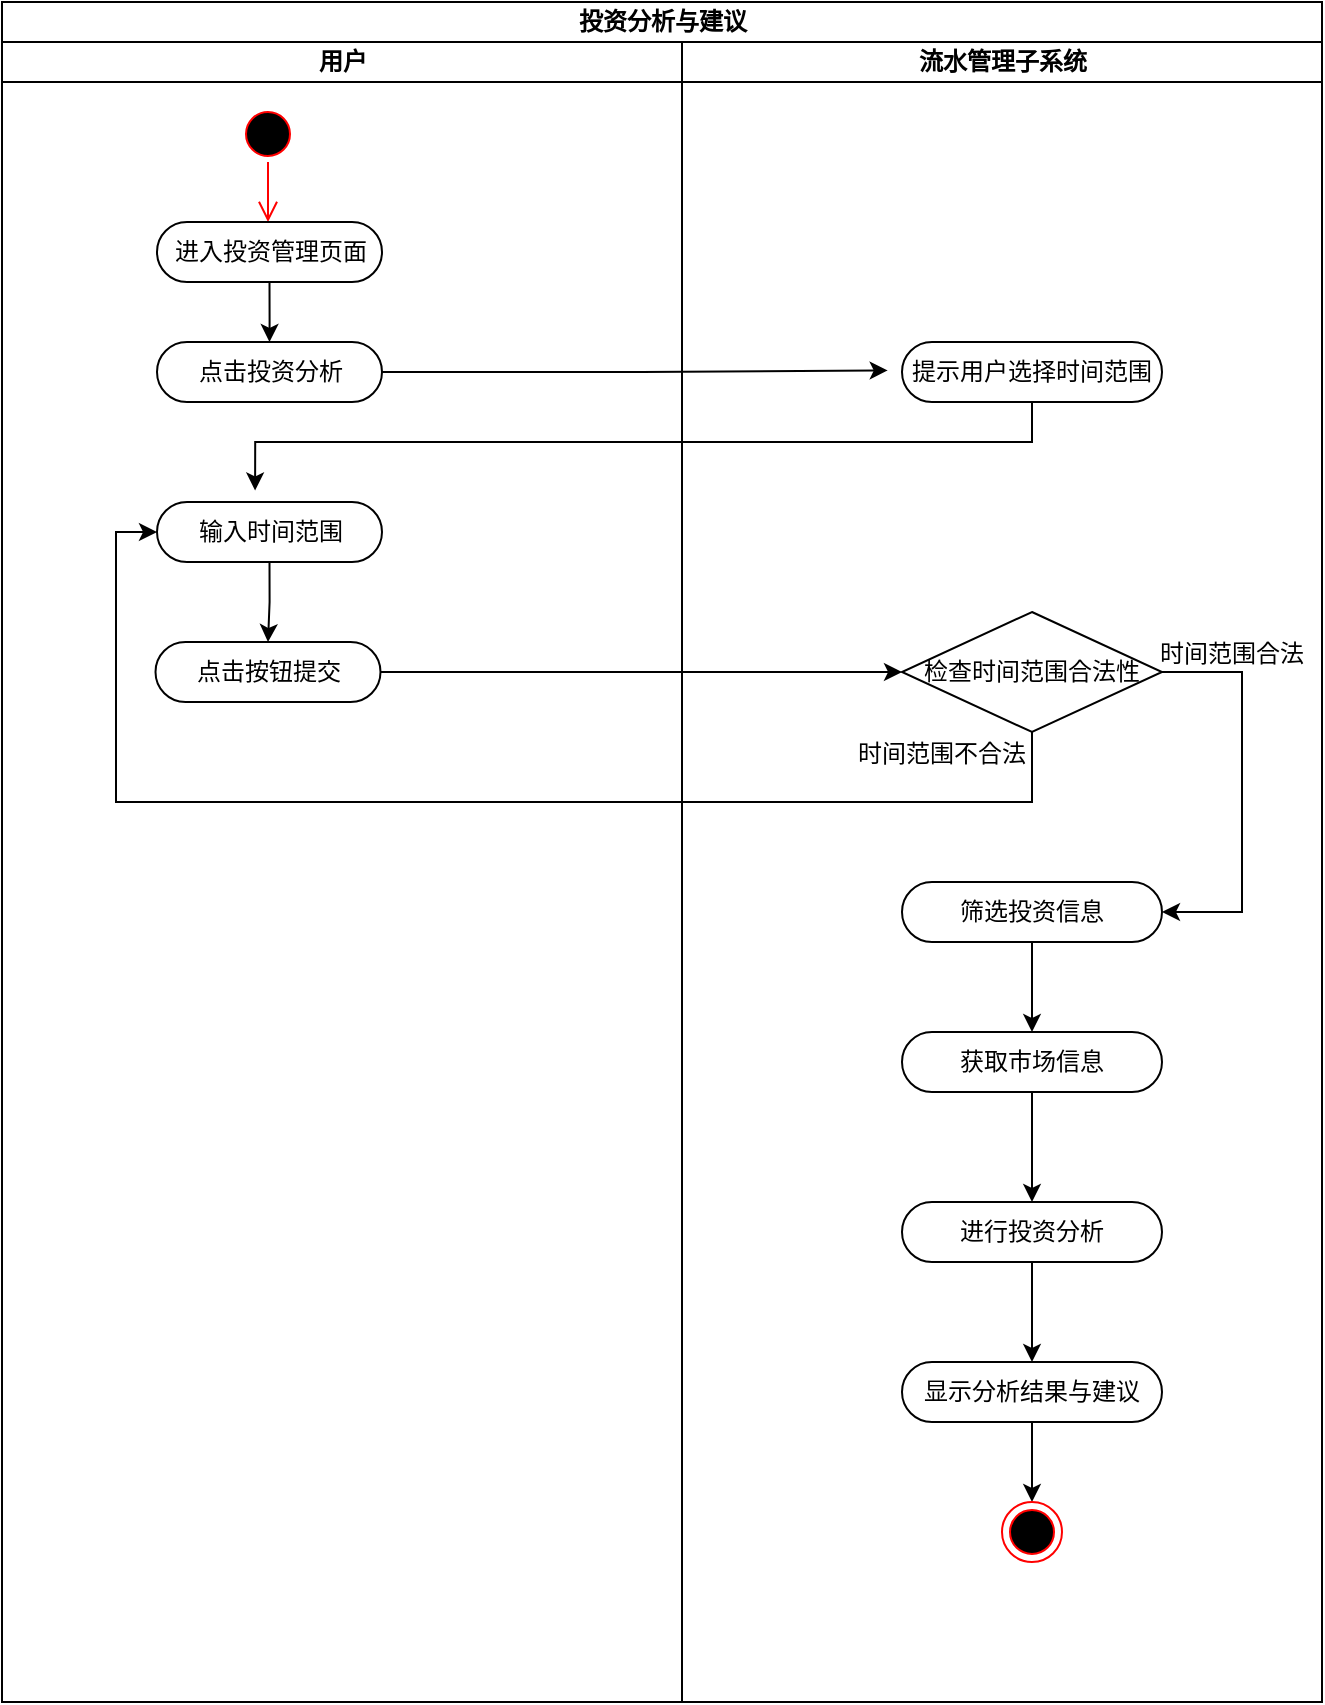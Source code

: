<mxfile version="22.1.18" type="github">
  <diagram id="prtHgNgQTEPvFCAcTncT" name="Page-1">
    <mxGraphModel dx="1173" dy="600" grid="1" gridSize="10" guides="1" tooltips="1" connect="1" arrows="1" fold="1" page="1" pageScale="1" pageWidth="827" pageHeight="1169" math="0" shadow="0">
      <root>
        <mxCell id="0" />
        <mxCell id="1" parent="0" />
        <mxCell id="oDgGD3F3by6BS1TuUeTV-1" value="投资分析与建议" style="swimlane;childLayout=stackLayout;resizeParent=1;resizeParentMax=0;startSize=20;html=1;" parent="1" vertex="1">
          <mxGeometry x="190.0" y="70" width="660" height="850" as="geometry" />
        </mxCell>
        <mxCell id="oDgGD3F3by6BS1TuUeTV-2" value="用户" style="swimlane;startSize=20;html=1;" parent="oDgGD3F3by6BS1TuUeTV-1" vertex="1">
          <mxGeometry y="20" width="340" height="830" as="geometry" />
        </mxCell>
        <mxCell id="oDgGD3F3by6BS1TuUeTV-5" value="" style="ellipse;html=1;shape=startState;fillColor=#000000;strokeColor=#ff0000;" parent="oDgGD3F3by6BS1TuUeTV-2" vertex="1">
          <mxGeometry x="118.0" y="31" width="30" height="30" as="geometry" />
        </mxCell>
        <mxCell id="oDgGD3F3by6BS1TuUeTV-6" value="" style="edgeStyle=orthogonalEdgeStyle;html=1;verticalAlign=bottom;endArrow=open;endSize=8;strokeColor=#ff0000;rounded=0;" parent="oDgGD3F3by6BS1TuUeTV-2" edge="1">
          <mxGeometry relative="1" as="geometry">
            <mxPoint x="133.0" y="90" as="targetPoint" />
            <mxPoint x="133.0" y="60" as="sourcePoint" />
          </mxGeometry>
        </mxCell>
        <mxCell id="oDgGD3F3by6BS1TuUeTV-9" style="edgeStyle=orthogonalEdgeStyle;rounded=0;orthogonalLoop=1;jettySize=auto;html=1;exitX=0.5;exitY=1;exitDx=0;exitDy=0;" parent="oDgGD3F3by6BS1TuUeTV-2" source="oDgGD3F3by6BS1TuUeTV-7" target="oDgGD3F3by6BS1TuUeTV-8" edge="1">
          <mxGeometry relative="1" as="geometry" />
        </mxCell>
        <mxCell id="oDgGD3F3by6BS1TuUeTV-7" value="进入投资管理页面" style="rounded=1;whiteSpace=wrap;html=1;shadow=0;comic=0;labelBackgroundColor=none;strokeWidth=1;fontFamily=Verdana;fontSize=12;align=center;arcSize=50;" parent="oDgGD3F3by6BS1TuUeTV-2" vertex="1">
          <mxGeometry x="77.5" y="90" width="112.5" height="30" as="geometry" />
        </mxCell>
        <mxCell id="oDgGD3F3by6BS1TuUeTV-8" value="点击投资分析" style="rounded=1;whiteSpace=wrap;html=1;shadow=0;comic=0;labelBackgroundColor=none;strokeWidth=1;fontFamily=Verdana;fontSize=12;align=center;arcSize=50;" parent="oDgGD3F3by6BS1TuUeTV-2" vertex="1">
          <mxGeometry x="77.5" y="150" width="112.5" height="30" as="geometry" />
        </mxCell>
        <mxCell id="MLRtib8uveDzRYXszGFP-17" style="edgeStyle=orthogonalEdgeStyle;rounded=0;orthogonalLoop=1;jettySize=auto;html=1;exitX=0.5;exitY=1;exitDx=0;exitDy=0;entryX=0.5;entryY=0;entryDx=0;entryDy=0;" parent="oDgGD3F3by6BS1TuUeTV-2" source="MLRtib8uveDzRYXszGFP-2" target="MLRtib8uveDzRYXszGFP-16" edge="1">
          <mxGeometry relative="1" as="geometry" />
        </mxCell>
        <mxCell id="MLRtib8uveDzRYXszGFP-2" value="输入时间范围" style="rounded=1;whiteSpace=wrap;html=1;shadow=0;comic=0;labelBackgroundColor=none;strokeWidth=1;fontFamily=Verdana;fontSize=12;align=center;arcSize=50;" parent="oDgGD3F3by6BS1TuUeTV-2" vertex="1">
          <mxGeometry x="77.5" y="230" width="112.5" height="30" as="geometry" />
        </mxCell>
        <mxCell id="MLRtib8uveDzRYXszGFP-16" value="点击按钮提交" style="rounded=1;whiteSpace=wrap;html=1;shadow=0;comic=0;labelBackgroundColor=none;strokeWidth=1;fontFamily=Verdana;fontSize=12;align=center;arcSize=50;" parent="oDgGD3F3by6BS1TuUeTV-2" vertex="1">
          <mxGeometry x="76.75" y="300" width="112.5" height="30" as="geometry" />
        </mxCell>
        <mxCell id="MLRtib8uveDzRYXszGFP-1" style="edgeStyle=orthogonalEdgeStyle;rounded=0;orthogonalLoop=1;jettySize=auto;html=1;entryX=-0.055;entryY=0.474;entryDx=0;entryDy=0;entryPerimeter=0;" parent="oDgGD3F3by6BS1TuUeTV-1" source="oDgGD3F3by6BS1TuUeTV-8" target="oDgGD3F3by6BS1TuUeTV-14" edge="1">
          <mxGeometry relative="1" as="geometry" />
        </mxCell>
        <mxCell id="MLRtib8uveDzRYXszGFP-3" style="edgeStyle=orthogonalEdgeStyle;rounded=0;orthogonalLoop=1;jettySize=auto;html=1;entryX=0.436;entryY=-0.192;entryDx=0;entryDy=0;entryPerimeter=0;" parent="oDgGD3F3by6BS1TuUeTV-1" source="oDgGD3F3by6BS1TuUeTV-14" target="MLRtib8uveDzRYXszGFP-2" edge="1">
          <mxGeometry relative="1" as="geometry">
            <Array as="points">
              <mxPoint x="515" y="220" />
              <mxPoint x="127" y="220" />
            </Array>
          </mxGeometry>
        </mxCell>
        <mxCell id="MLRtib8uveDzRYXszGFP-18" style="edgeStyle=orthogonalEdgeStyle;rounded=0;orthogonalLoop=1;jettySize=auto;html=1;entryX=0;entryY=0.5;entryDx=0;entryDy=0;" parent="oDgGD3F3by6BS1TuUeTV-1" source="MLRtib8uveDzRYXszGFP-16" target="MLRtib8uveDzRYXszGFP-4" edge="1">
          <mxGeometry relative="1" as="geometry" />
        </mxCell>
        <mxCell id="MLRtib8uveDzRYXszGFP-20" style="edgeStyle=orthogonalEdgeStyle;rounded=0;orthogonalLoop=1;jettySize=auto;html=1;entryX=0;entryY=0.5;entryDx=0;entryDy=0;" parent="oDgGD3F3by6BS1TuUeTV-1" source="MLRtib8uveDzRYXszGFP-4" target="MLRtib8uveDzRYXszGFP-2" edge="1">
          <mxGeometry relative="1" as="geometry">
            <Array as="points">
              <mxPoint x="515" y="400" />
              <mxPoint x="57" y="400" />
              <mxPoint x="57" y="265" />
            </Array>
          </mxGeometry>
        </mxCell>
        <mxCell id="oDgGD3F3by6BS1TuUeTV-3" value="流水管理子系统" style="swimlane;startSize=20;html=1;" parent="oDgGD3F3by6BS1TuUeTV-1" vertex="1">
          <mxGeometry x="340" y="20" width="320" height="830" as="geometry" />
        </mxCell>
        <mxCell id="oDgGD3F3by6BS1TuUeTV-14" value="提示用户选择时间范围" style="rounded=1;whiteSpace=wrap;html=1;shadow=0;comic=0;labelBackgroundColor=none;strokeWidth=1;fontFamily=Verdana;fontSize=12;align=center;arcSize=50;" parent="oDgGD3F3by6BS1TuUeTV-3" vertex="1">
          <mxGeometry x="110" y="150" width="130" height="30" as="geometry" />
        </mxCell>
        <mxCell id="MLRtib8uveDzRYXszGFP-9" style="edgeStyle=orthogonalEdgeStyle;rounded=0;orthogonalLoop=1;jettySize=auto;html=1;entryX=1;entryY=0.5;entryDx=0;entryDy=0;" parent="oDgGD3F3by6BS1TuUeTV-3" source="MLRtib8uveDzRYXszGFP-4" target="MLRtib8uveDzRYXszGFP-8" edge="1">
          <mxGeometry relative="1" as="geometry">
            <Array as="points">
              <mxPoint x="280" y="315" />
              <mxPoint x="280" y="435" />
            </Array>
          </mxGeometry>
        </mxCell>
        <mxCell id="MLRtib8uveDzRYXszGFP-4" value="检查时间范围合法性" style="rhombus;whiteSpace=wrap;html=1;" parent="oDgGD3F3by6BS1TuUeTV-3" vertex="1">
          <mxGeometry x="110.0" y="285" width="130" height="60" as="geometry" />
        </mxCell>
        <mxCell id="MLRtib8uveDzRYXszGFP-7" value="时间范围不合法" style="text;html=1;strokeColor=none;fillColor=none;align=center;verticalAlign=middle;whiteSpace=wrap;rounded=0;" parent="oDgGD3F3by6BS1TuUeTV-3" vertex="1">
          <mxGeometry x="85.0" y="341" width="90" height="30" as="geometry" />
        </mxCell>
        <mxCell id="N0EZgWuifJ8vkwrzs6K3-2" style="edgeStyle=orthogonalEdgeStyle;rounded=0;orthogonalLoop=1;jettySize=auto;html=1;" edge="1" parent="oDgGD3F3by6BS1TuUeTV-3" source="MLRtib8uveDzRYXszGFP-8" target="N0EZgWuifJ8vkwrzs6K3-1">
          <mxGeometry relative="1" as="geometry" />
        </mxCell>
        <mxCell id="MLRtib8uveDzRYXszGFP-8" value="筛选投资信息" style="rounded=1;whiteSpace=wrap;html=1;shadow=0;comic=0;labelBackgroundColor=none;strokeWidth=1;fontFamily=Verdana;fontSize=12;align=center;arcSize=50;" parent="oDgGD3F3by6BS1TuUeTV-3" vertex="1">
          <mxGeometry x="110" y="420" width="130" height="30" as="geometry" />
        </mxCell>
        <mxCell id="MLRtib8uveDzRYXszGFP-10" value="时间范围合法" style="text;html=1;strokeColor=none;fillColor=none;align=center;verticalAlign=middle;whiteSpace=wrap;rounded=0;" parent="oDgGD3F3by6BS1TuUeTV-3" vertex="1">
          <mxGeometry x="230.0" y="291" width="90" height="30" as="geometry" />
        </mxCell>
        <mxCell id="MLRtib8uveDzRYXszGFP-15" style="edgeStyle=orthogonalEdgeStyle;rounded=0;orthogonalLoop=1;jettySize=auto;html=1;exitX=0.5;exitY=1;exitDx=0;exitDy=0;entryX=0.5;entryY=0;entryDx=0;entryDy=0;" parent="oDgGD3F3by6BS1TuUeTV-3" source="MLRtib8uveDzRYXszGFP-11" target="MLRtib8uveDzRYXszGFP-14" edge="1">
          <mxGeometry relative="1" as="geometry" />
        </mxCell>
        <mxCell id="MLRtib8uveDzRYXszGFP-11" value="进行投资分析" style="rounded=1;whiteSpace=wrap;html=1;shadow=0;comic=0;labelBackgroundColor=none;strokeWidth=1;fontFamily=Verdana;fontSize=12;align=center;arcSize=50;" parent="oDgGD3F3by6BS1TuUeTV-3" vertex="1">
          <mxGeometry x="110" y="580" width="130" height="30" as="geometry" />
        </mxCell>
        <mxCell id="MLRtib8uveDzRYXszGFP-22" style="edgeStyle=orthogonalEdgeStyle;rounded=0;orthogonalLoop=1;jettySize=auto;html=1;entryX=0.5;entryY=0;entryDx=0;entryDy=0;" parent="oDgGD3F3by6BS1TuUeTV-3" source="MLRtib8uveDzRYXszGFP-14" target="MLRtib8uveDzRYXszGFP-21" edge="1">
          <mxGeometry relative="1" as="geometry" />
        </mxCell>
        <mxCell id="MLRtib8uveDzRYXszGFP-14" value="显示分析结果与建议" style="rounded=1;whiteSpace=wrap;html=1;shadow=0;comic=0;labelBackgroundColor=none;strokeWidth=1;fontFamily=Verdana;fontSize=12;align=center;arcSize=50;" parent="oDgGD3F3by6BS1TuUeTV-3" vertex="1">
          <mxGeometry x="110" y="660" width="130" height="30" as="geometry" />
        </mxCell>
        <mxCell id="MLRtib8uveDzRYXszGFP-21" value="" style="ellipse;html=1;shape=endState;fillColor=#000000;strokeColor=#ff0000;" parent="oDgGD3F3by6BS1TuUeTV-3" vertex="1">
          <mxGeometry x="160.0" y="730" width="30" height="30" as="geometry" />
        </mxCell>
        <mxCell id="N0EZgWuifJ8vkwrzs6K3-3" style="edgeStyle=orthogonalEdgeStyle;rounded=0;orthogonalLoop=1;jettySize=auto;html=1;" edge="1" parent="oDgGD3F3by6BS1TuUeTV-3" source="N0EZgWuifJ8vkwrzs6K3-1" target="MLRtib8uveDzRYXszGFP-11">
          <mxGeometry relative="1" as="geometry" />
        </mxCell>
        <mxCell id="N0EZgWuifJ8vkwrzs6K3-1" value="获取市场信息" style="rounded=1;whiteSpace=wrap;html=1;shadow=0;comic=0;labelBackgroundColor=none;strokeWidth=1;fontFamily=Verdana;fontSize=12;align=center;arcSize=50;" vertex="1" parent="oDgGD3F3by6BS1TuUeTV-3">
          <mxGeometry x="110" y="495" width="130" height="30" as="geometry" />
        </mxCell>
      </root>
    </mxGraphModel>
  </diagram>
</mxfile>

